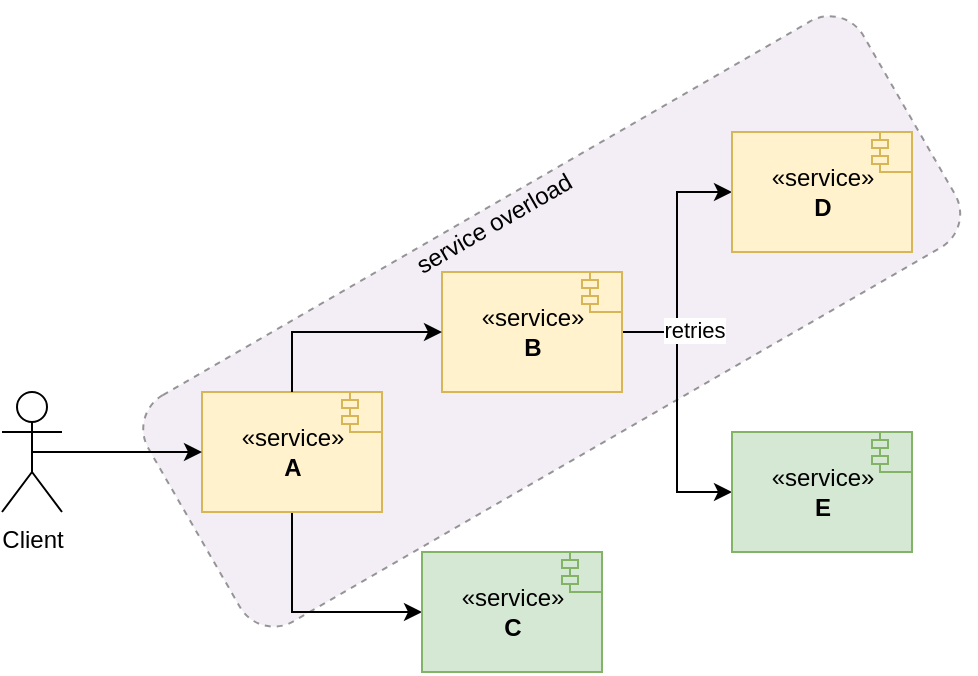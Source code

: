 <mxfile version="15.5.6" type="github"><diagram id="53oLyolGQKLtnk8htLKx" name="Page-1"><mxGraphModel dx="946" dy="515" grid="1" gridSize="10" guides="1" tooltips="1" connect="1" arrows="1" fold="1" page="1" pageScale="1" pageWidth="850" pageHeight="1100" math="0" shadow="0"><root><mxCell id="0"/><mxCell id="1" parent="0"/><mxCell id="5RPbHzYu-OK0e9AQFbyS-24" value="&lt;div&gt;&lt;br&gt;&lt;/div&gt;&lt;div&gt;&lt;br&gt;&lt;/div&gt;&lt;div&gt;service overload&lt;br&gt;&lt;/div&gt;&lt;div&gt;&lt;br&gt;&lt;/div&gt;&lt;div&gt;&lt;br&gt;&lt;/div&gt;&lt;div&gt;&lt;br&gt;&lt;/div&gt;&lt;div&gt;&lt;br&gt;&lt;/div&gt;&lt;div&gt;&lt;br&gt;&lt;/div&gt;&lt;div&gt;&lt;br&gt;&lt;/div&gt;&lt;div&gt;&lt;br&gt;&lt;/div&gt;&lt;div&gt;&lt;br&gt;&lt;/div&gt;&lt;div&gt;&lt;br&gt;&lt;/div&gt;&lt;div&gt;&lt;br&gt;&lt;/div&gt;" style="rounded=1;whiteSpace=wrap;html=1;fillColor=#E1D5E7;rotation=-30;dashed=1;opacity=40;" vertex="1" parent="1"><mxGeometry x="128.44" y="179.37" width="412.82" height="130.66" as="geometry"/></mxCell><mxCell id="5RPbHzYu-OK0e9AQFbyS-1" value="Client" style="shape=umlActor;verticalLabelPosition=bottom;verticalAlign=top;html=1;outlineConnect=0;" vertex="1" parent="1"><mxGeometry x="60" y="280" width="30" height="60" as="geometry"/></mxCell><mxCell id="5RPbHzYu-OK0e9AQFbyS-15" style="edgeStyle=orthogonalEdgeStyle;rounded=0;orthogonalLoop=1;jettySize=auto;html=1;entryX=0;entryY=0.5;entryDx=0;entryDy=0;exitX=0.5;exitY=1;exitDx=0;exitDy=0;" edge="1" parent="1" source="5RPbHzYu-OK0e9AQFbyS-2" target="5RPbHzYu-OK0e9AQFbyS-6"><mxGeometry relative="1" as="geometry"/></mxCell><mxCell id="5RPbHzYu-OK0e9AQFbyS-2" value="&lt;div&gt;«service»&lt;b&gt;&lt;br&gt;&lt;/b&gt;&lt;/div&gt;&lt;div&gt;&lt;b&gt;A&lt;/b&gt;&lt;/div&gt;" style="html=1;dropTarget=0;fillColor=#fff2cc;strokeColor=#d6b656;" vertex="1" parent="1"><mxGeometry x="160" y="280" width="90" height="60" as="geometry"/></mxCell><mxCell id="5RPbHzYu-OK0e9AQFbyS-3" value="" style="shape=module;jettyWidth=8;jettyHeight=4;fillColor=#fff2cc;strokeColor=#d6b656;" vertex="1" parent="5RPbHzYu-OK0e9AQFbyS-2"><mxGeometry x="1" width="20" height="20" relative="1" as="geometry"><mxPoint x="-20" as="offset"/></mxGeometry></mxCell><mxCell id="5RPbHzYu-OK0e9AQFbyS-16" style="edgeStyle=orthogonalEdgeStyle;rounded=0;orthogonalLoop=1;jettySize=auto;html=1;entryX=0;entryY=0.5;entryDx=0;entryDy=0;" edge="1" parent="1" source="5RPbHzYu-OK0e9AQFbyS-4" target="5RPbHzYu-OK0e9AQFbyS-8"><mxGeometry relative="1" as="geometry"/></mxCell><mxCell id="5RPbHzYu-OK0e9AQFbyS-17" style="edgeStyle=orthogonalEdgeStyle;rounded=0;orthogonalLoop=1;jettySize=auto;html=1;entryX=0;entryY=0.5;entryDx=0;entryDy=0;" edge="1" parent="1" source="5RPbHzYu-OK0e9AQFbyS-4" target="5RPbHzYu-OK0e9AQFbyS-10"><mxGeometry relative="1" as="geometry"/></mxCell><mxCell id="5RPbHzYu-OK0e9AQFbyS-18" value="retries" style="edgeLabel;html=1;align=center;verticalAlign=middle;resizable=0;points=[];" vertex="1" connectable="0" parent="5RPbHzYu-OK0e9AQFbyS-17"><mxGeometry x="-0.579" y="-2" relative="1" as="geometry"><mxPoint x="10" y="-2" as="offset"/></mxGeometry></mxCell><mxCell id="5RPbHzYu-OK0e9AQFbyS-4" value="&lt;div&gt;«service»&lt;b&gt;&lt;br&gt;&lt;/b&gt;&lt;/div&gt;&lt;div&gt;&lt;b&gt;B&lt;/b&gt;&lt;/div&gt;" style="html=1;dropTarget=0;fillColor=#fff2cc;strokeColor=#d6b656;" vertex="1" parent="1"><mxGeometry x="280" y="220" width="90" height="60" as="geometry"/></mxCell><mxCell id="5RPbHzYu-OK0e9AQFbyS-5" value="" style="shape=module;jettyWidth=8;jettyHeight=4;fillColor=#fff2cc;strokeColor=#d6b656;" vertex="1" parent="5RPbHzYu-OK0e9AQFbyS-4"><mxGeometry x="1" width="20" height="20" relative="1" as="geometry"><mxPoint x="-20" as="offset"/></mxGeometry></mxCell><mxCell id="5RPbHzYu-OK0e9AQFbyS-6" value="&lt;div&gt;«service»&lt;b&gt;&lt;br&gt;&lt;/b&gt;&lt;/div&gt;&lt;div&gt;&lt;b&gt;C&lt;br&gt;&lt;/b&gt;&lt;/div&gt;" style="html=1;dropTarget=0;fillColor=#d5e8d4;strokeColor=#82b366;" vertex="1" parent="1"><mxGeometry x="270" y="360" width="90" height="60" as="geometry"/></mxCell><mxCell id="5RPbHzYu-OK0e9AQFbyS-7" value="" style="shape=module;jettyWidth=8;jettyHeight=4;fillColor=#d5e8d4;strokeColor=#82b366;" vertex="1" parent="5RPbHzYu-OK0e9AQFbyS-6"><mxGeometry x="1" width="20" height="20" relative="1" as="geometry"><mxPoint x="-20" as="offset"/></mxGeometry></mxCell><mxCell id="5RPbHzYu-OK0e9AQFbyS-8" value="&lt;div&gt;«service»&lt;b&gt;&lt;br&gt;&lt;/b&gt;&lt;/div&gt;&lt;div&gt;&lt;b&gt;D&lt;br&gt;&lt;/b&gt;&lt;/div&gt;" style="html=1;dropTarget=0;fillColor=#fff2cc;strokeColor=#d6b656;" vertex="1" parent="1"><mxGeometry x="425" y="150" width="90" height="60" as="geometry"/></mxCell><mxCell id="5RPbHzYu-OK0e9AQFbyS-9" value="" style="shape=module;jettyWidth=8;jettyHeight=4;fillColor=#fff2cc;strokeColor=#d6b656;" vertex="1" parent="5RPbHzYu-OK0e9AQFbyS-8"><mxGeometry x="1" width="20" height="20" relative="1" as="geometry"><mxPoint x="-20" as="offset"/></mxGeometry></mxCell><mxCell id="5RPbHzYu-OK0e9AQFbyS-10" value="&lt;div&gt;«service»&lt;b&gt;&lt;br&gt;&lt;/b&gt;&lt;/div&gt;&lt;div&gt;&lt;b&gt;E&lt;/b&gt;&lt;/div&gt;" style="html=1;dropTarget=0;fillColor=#d5e8d4;strokeColor=#82b366;" vertex="1" parent="1"><mxGeometry x="425" y="300" width="90" height="60" as="geometry"/></mxCell><mxCell id="5RPbHzYu-OK0e9AQFbyS-11" value="" style="shape=module;jettyWidth=8;jettyHeight=4;fillColor=#d5e8d4;strokeColor=#82b366;" vertex="1" parent="5RPbHzYu-OK0e9AQFbyS-10"><mxGeometry x="1" width="20" height="20" relative="1" as="geometry"><mxPoint x="-20" as="offset"/></mxGeometry></mxCell><mxCell id="5RPbHzYu-OK0e9AQFbyS-12" value="" style="endArrow=classic;html=1;rounded=0;exitX=0.5;exitY=0.5;exitDx=0;exitDy=0;exitPerimeter=0;entryX=0;entryY=0.5;entryDx=0;entryDy=0;" edge="1" parent="1" source="5RPbHzYu-OK0e9AQFbyS-1" target="5RPbHzYu-OK0e9AQFbyS-2"><mxGeometry width="50" height="50" relative="1" as="geometry"><mxPoint x="140" y="430" as="sourcePoint"/><mxPoint x="190" y="380" as="targetPoint"/></mxGeometry></mxCell><mxCell id="5RPbHzYu-OK0e9AQFbyS-14" value="" style="endArrow=classic;html=1;rounded=0;entryX=0;entryY=0.5;entryDx=0;entryDy=0;exitX=0.5;exitY=0;exitDx=0;exitDy=0;" edge="1" parent="1" source="5RPbHzYu-OK0e9AQFbyS-2" target="5RPbHzYu-OK0e9AQFbyS-4"><mxGeometry width="50" height="50" relative="1" as="geometry"><mxPoint x="220" y="420" as="sourcePoint"/><mxPoint x="270" y="370" as="targetPoint"/><Array as="points"><mxPoint x="205" y="250"/></Array></mxGeometry></mxCell></root></mxGraphModel></diagram></mxfile>